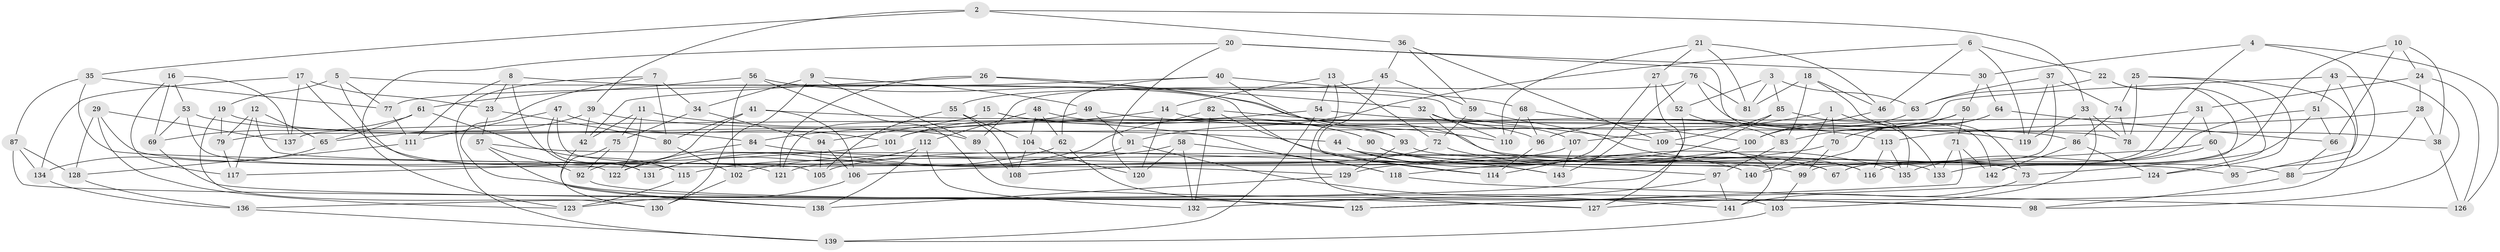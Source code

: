 // coarse degree distribution, {4: 0.55, 6: 0.39, 5: 0.03, 3: 0.03}
// Generated by graph-tools (version 1.1) at 2025/24/03/03/25 07:24:25]
// undirected, 143 vertices, 286 edges
graph export_dot {
graph [start="1"]
  node [color=gray90,style=filled];
  1;
  2;
  3;
  4;
  5;
  6;
  7;
  8;
  9;
  10;
  11;
  12;
  13;
  14;
  15;
  16;
  17;
  18;
  19;
  20;
  21;
  22;
  23;
  24;
  25;
  26;
  27;
  28;
  29;
  30;
  31;
  32;
  33;
  34;
  35;
  36;
  37;
  38;
  39;
  40;
  41;
  42;
  43;
  44;
  45;
  46;
  47;
  48;
  49;
  50;
  51;
  52;
  53;
  54;
  55;
  56;
  57;
  58;
  59;
  60;
  61;
  62;
  63;
  64;
  65;
  66;
  67;
  68;
  69;
  70;
  71;
  72;
  73;
  74;
  75;
  76;
  77;
  78;
  79;
  80;
  81;
  82;
  83;
  84;
  85;
  86;
  87;
  88;
  89;
  90;
  91;
  92;
  93;
  94;
  95;
  96;
  97;
  98;
  99;
  100;
  101;
  102;
  103;
  104;
  105;
  106;
  107;
  108;
  109;
  110;
  111;
  112;
  113;
  114;
  115;
  116;
  117;
  118;
  119;
  120;
  121;
  122;
  123;
  124;
  125;
  126;
  127;
  128;
  129;
  130;
  131;
  132;
  133;
  134;
  135;
  136;
  137;
  138;
  139;
  140;
  141;
  142;
  143;
  1 -- 107;
  1 -- 135;
  1 -- 140;
  1 -- 70;
  2 -- 36;
  2 -- 33;
  2 -- 35;
  2 -- 39;
  3 -- 63;
  3 -- 81;
  3 -- 85;
  3 -- 52;
  4 -- 126;
  4 -- 67;
  4 -- 95;
  4 -- 30;
  5 -- 19;
  5 -- 131;
  5 -- 77;
  5 -- 109;
  6 -- 22;
  6 -- 119;
  6 -- 46;
  6 -- 91;
  7 -- 139;
  7 -- 138;
  7 -- 34;
  7 -- 80;
  8 -- 111;
  8 -- 23;
  8 -- 131;
  8 -- 114;
  9 -- 89;
  9 -- 130;
  9 -- 49;
  9 -- 34;
  10 -- 66;
  10 -- 38;
  10 -- 24;
  10 -- 133;
  11 -- 118;
  11 -- 75;
  11 -- 42;
  11 -- 122;
  12 -- 140;
  12 -- 79;
  12 -- 65;
  12 -- 117;
  13 -- 127;
  13 -- 72;
  13 -- 14;
  13 -- 54;
  14 -- 38;
  14 -- 101;
  14 -- 120;
  15 -- 90;
  15 -- 93;
  15 -- 121;
  15 -- 94;
  16 -- 137;
  16 -- 117;
  16 -- 53;
  16 -- 69;
  17 -- 134;
  17 -- 121;
  17 -- 137;
  17 -- 23;
  18 -- 46;
  18 -- 73;
  18 -- 83;
  18 -- 81;
  19 -- 89;
  19 -- 130;
  19 -- 79;
  20 -- 123;
  20 -- 120;
  20 -- 142;
  20 -- 30;
  21 -- 27;
  21 -- 110;
  21 -- 46;
  21 -- 81;
  22 -- 142;
  22 -- 124;
  22 -- 63;
  23 -- 57;
  23 -- 80;
  24 -- 28;
  24 -- 126;
  24 -- 31;
  25 -- 127;
  25 -- 74;
  25 -- 78;
  25 -- 124;
  26 -- 121;
  26 -- 42;
  26 -- 88;
  26 -- 32;
  27 -- 114;
  27 -- 127;
  27 -- 52;
  28 -- 38;
  28 -- 113;
  28 -- 88;
  29 -- 137;
  29 -- 123;
  29 -- 128;
  29 -- 67;
  30 -- 50;
  30 -- 64;
  31 -- 137;
  31 -- 67;
  31 -- 60;
  32 -- 110;
  32 -- 107;
  32 -- 133;
  33 -- 78;
  33 -- 119;
  33 -- 103;
  34 -- 94;
  34 -- 75;
  35 -- 129;
  35 -- 77;
  35 -- 87;
  36 -- 45;
  36 -- 59;
  36 -- 109;
  37 -- 74;
  37 -- 99;
  37 -- 119;
  37 -- 63;
  38 -- 126;
  39 -- 42;
  39 -- 44;
  39 -- 65;
  40 -- 68;
  40 -- 62;
  40 -- 93;
  40 -- 77;
  41 -- 106;
  41 -- 80;
  41 -- 86;
  41 -- 92;
  42 -- 138;
  43 -- 98;
  43 -- 51;
  43 -- 79;
  43 -- 95;
  44 -- 97;
  44 -- 67;
  44 -- 143;
  45 -- 114;
  45 -- 59;
  45 -- 55;
  46 -- 100;
  47 -- 105;
  47 -- 101;
  47 -- 111;
  47 -- 115;
  48 -- 90;
  48 -- 104;
  48 -- 112;
  48 -- 62;
  49 -- 113;
  49 -- 91;
  49 -- 84;
  50 -- 96;
  50 -- 71;
  50 -- 83;
  51 -- 73;
  51 -- 116;
  51 -- 66;
  52 -- 136;
  52 -- 83;
  53 -- 69;
  53 -- 122;
  53 -- 84;
  54 -- 139;
  54 -- 119;
  54 -- 101;
  55 -- 104;
  55 -- 105;
  55 -- 108;
  56 -- 110;
  56 -- 102;
  56 -- 61;
  56 -- 98;
  57 -- 92;
  57 -- 103;
  57 -- 73;
  58 -- 102;
  58 -- 118;
  58 -- 132;
  58 -- 120;
  59 -- 72;
  59 -- 116;
  60 -- 95;
  60 -- 135;
  60 -- 106;
  61 -- 115;
  61 -- 69;
  61 -- 65;
  62 -- 122;
  62 -- 125;
  63 -- 100;
  64 -- 70;
  64 -- 66;
  64 -- 140;
  65 -- 134;
  66 -- 88;
  68 -- 100;
  68 -- 110;
  68 -- 96;
  69 -- 125;
  70 -- 129;
  70 -- 99;
  71 -- 133;
  71 -- 142;
  71 -- 125;
  72 -- 121;
  72 -- 135;
  73 -- 141;
  74 -- 86;
  74 -- 78;
  75 -- 92;
  75 -- 130;
  76 -- 81;
  76 -- 143;
  76 -- 89;
  76 -- 78;
  77 -- 111;
  79 -- 117;
  80 -- 102;
  82 -- 143;
  82 -- 132;
  82 -- 131;
  82 -- 96;
  83 -- 97;
  84 -- 99;
  84 -- 122;
  85 -- 105;
  85 -- 109;
  85 -- 133;
  86 -- 124;
  86 -- 142;
  87 -- 134;
  87 -- 98;
  87 -- 128;
  88 -- 98;
  89 -- 108;
  90 -- 116;
  90 -- 140;
  91 -- 115;
  91 -- 141;
  92 -- 127;
  93 -- 129;
  93 -- 95;
  94 -- 105;
  94 -- 106;
  96 -- 114;
  97 -- 141;
  97 -- 132;
  99 -- 103;
  100 -- 118;
  101 -- 117;
  102 -- 130;
  103 -- 139;
  104 -- 108;
  104 -- 120;
  106 -- 123;
  107 -- 143;
  107 -- 108;
  109 -- 141;
  111 -- 128;
  112 -- 138;
  112 -- 132;
  112 -- 131;
  113 -- 116;
  113 -- 135;
  115 -- 123;
  118 -- 126;
  124 -- 125;
  128 -- 136;
  129 -- 138;
  134 -- 136;
  136 -- 139;
}
